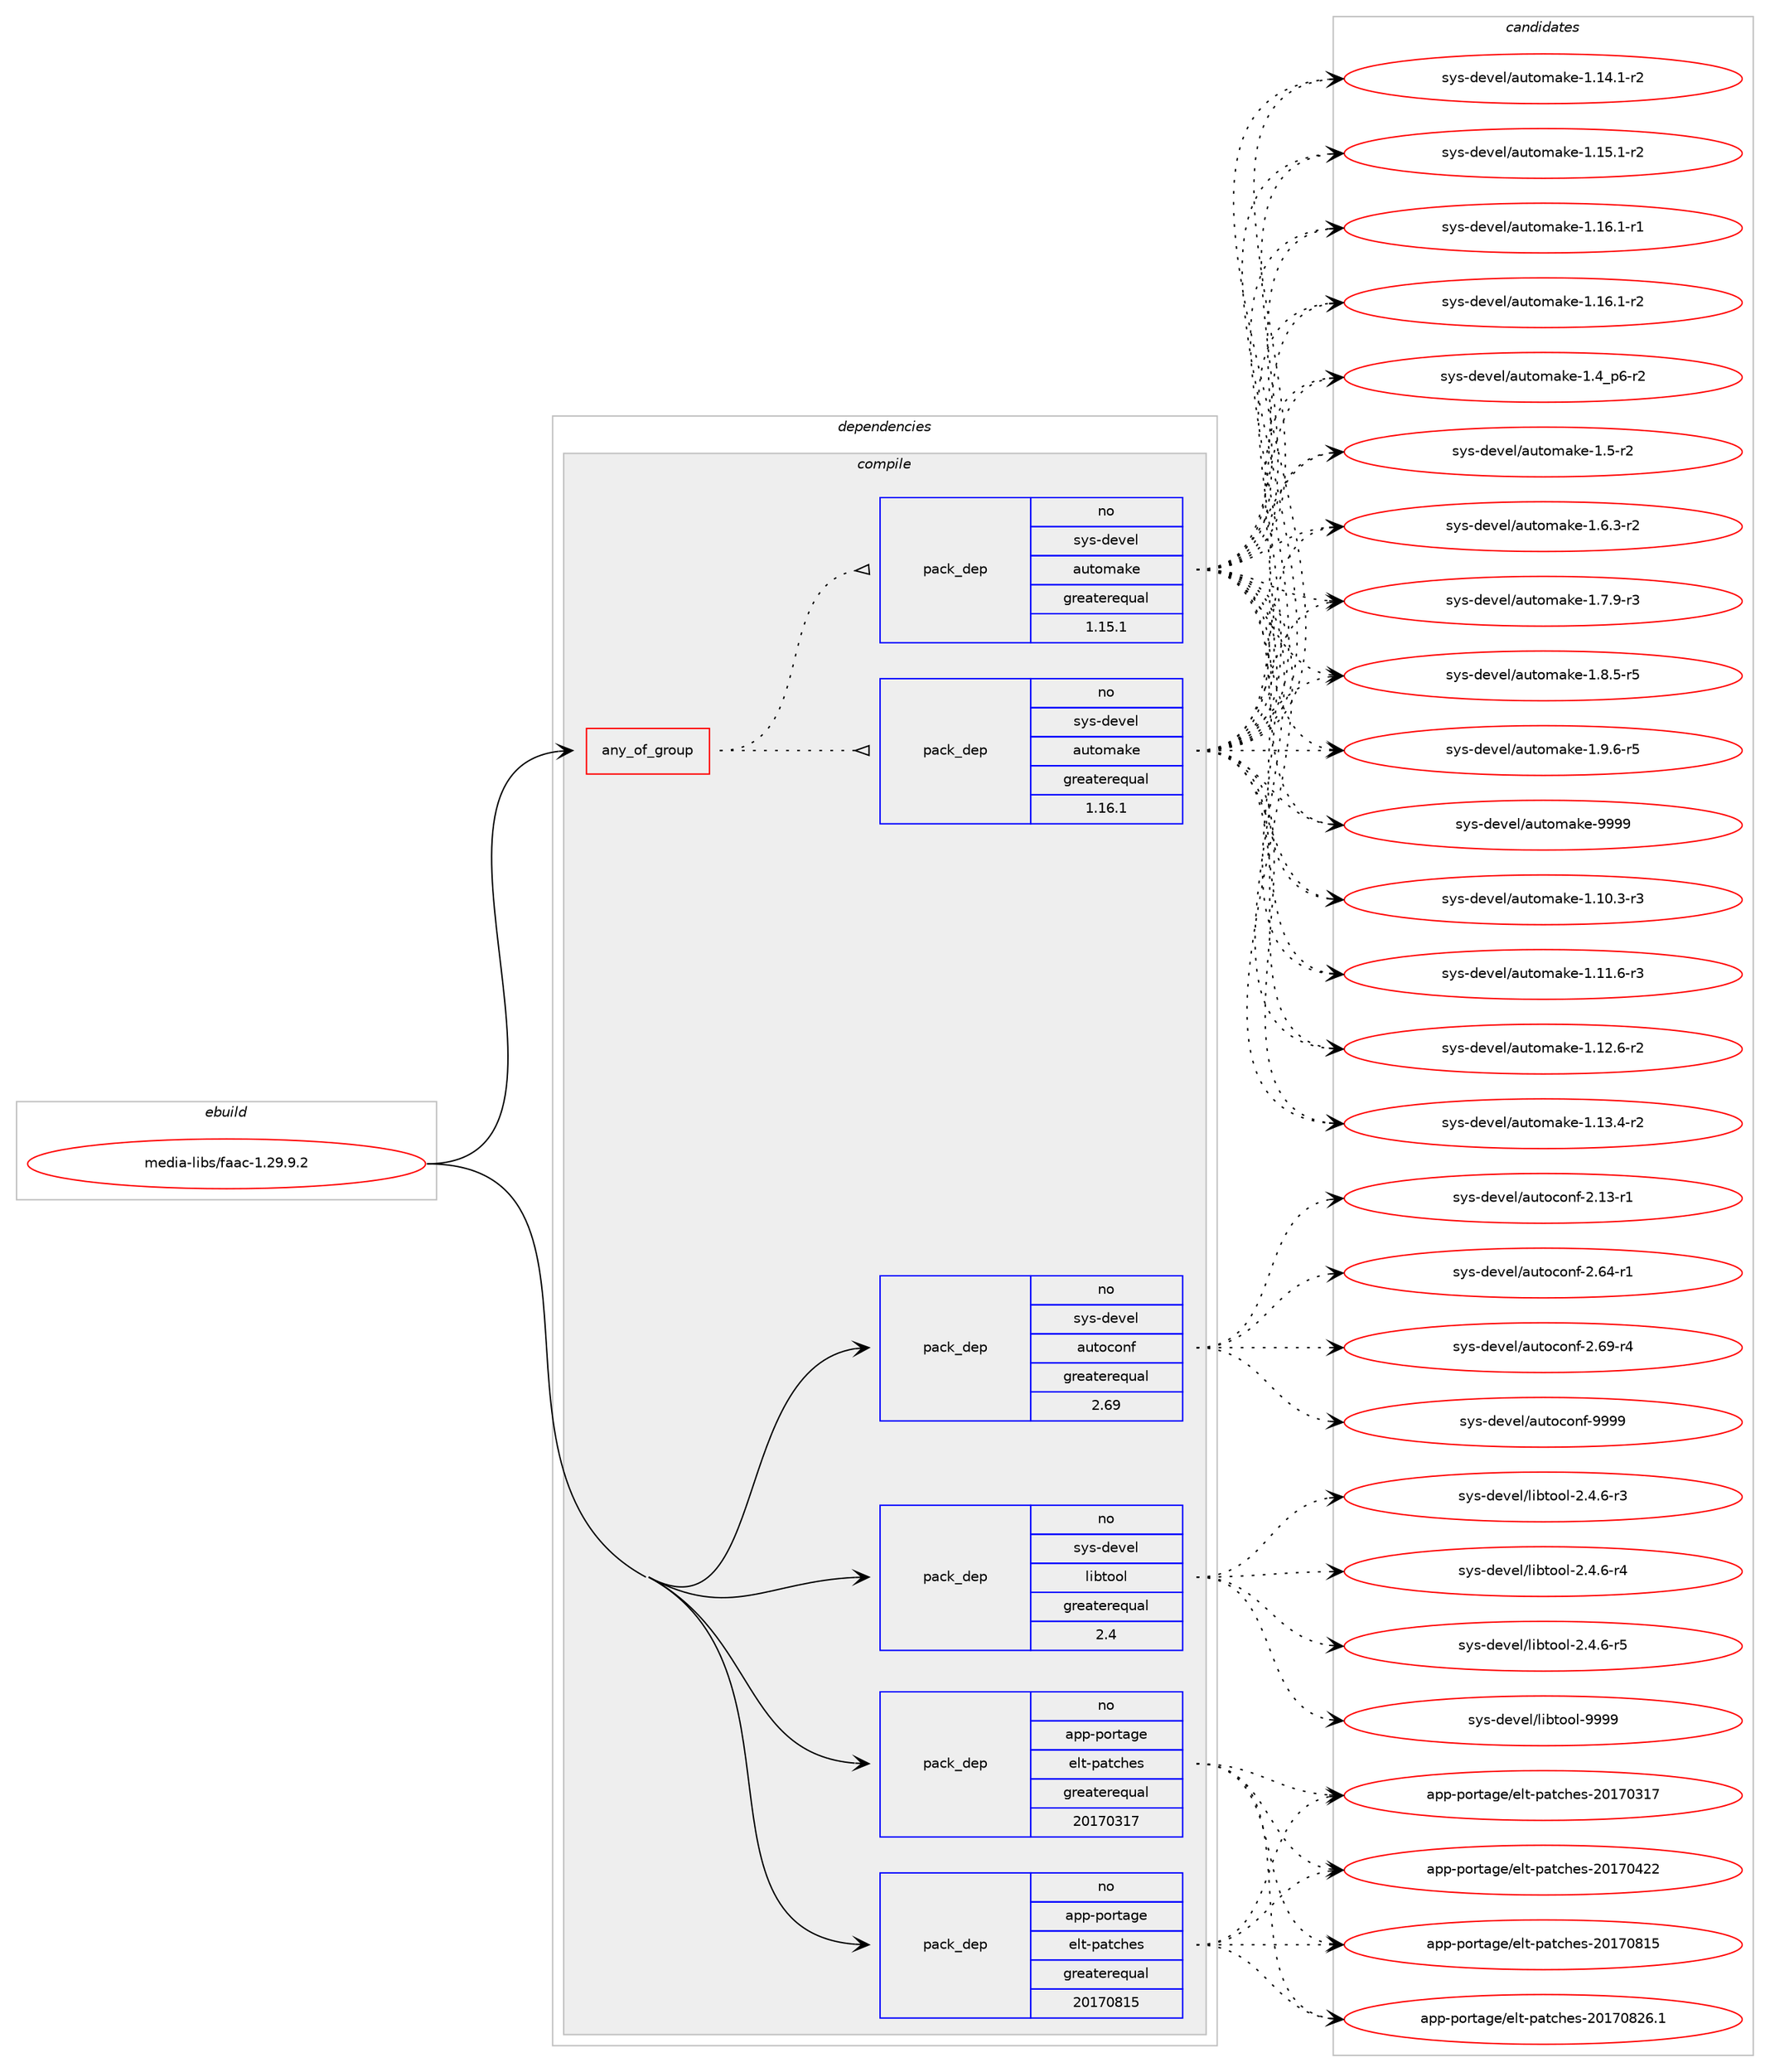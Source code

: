 digraph prolog {

# *************
# Graph options
# *************

newrank=true;
concentrate=true;
compound=true;
graph [rankdir=LR,fontname=Helvetica,fontsize=10,ranksep=1.5];#, ranksep=2.5, nodesep=0.2];
edge  [arrowhead=vee];
node  [fontname=Helvetica,fontsize=10];

# **********
# The ebuild
# **********

subgraph cluster_leftcol {
color=gray;
rank=same;
label=<<i>ebuild</i>>;
id [label="media-libs/faac-1.29.9.2", color=red, width=4, href="../media-libs/faac-1.29.9.2.svg"];
}

# ****************
# The dependencies
# ****************

subgraph cluster_midcol {
color=gray;
label=<<i>dependencies</i>>;
subgraph cluster_compile {
fillcolor="#eeeeee";
style=filled;
label=<<i>compile</i>>;
subgraph any13193 {
dependency784970 [label=<<TABLE BORDER="0" CELLBORDER="1" CELLSPACING="0" CELLPADDING="4"><TR><TD CELLPADDING="10">any_of_group</TD></TR></TABLE>>, shape=none, color=red];subgraph pack580493 {
dependency784971 [label=<<TABLE BORDER="0" CELLBORDER="1" CELLSPACING="0" CELLPADDING="4" WIDTH="220"><TR><TD ROWSPAN="6" CELLPADDING="30">pack_dep</TD></TR><TR><TD WIDTH="110">no</TD></TR><TR><TD>sys-devel</TD></TR><TR><TD>automake</TD></TR><TR><TD>greaterequal</TD></TR><TR><TD>1.16.1</TD></TR></TABLE>>, shape=none, color=blue];
}
dependency784970:e -> dependency784971:w [weight=20,style="dotted",arrowhead="oinv"];
subgraph pack580494 {
dependency784972 [label=<<TABLE BORDER="0" CELLBORDER="1" CELLSPACING="0" CELLPADDING="4" WIDTH="220"><TR><TD ROWSPAN="6" CELLPADDING="30">pack_dep</TD></TR><TR><TD WIDTH="110">no</TD></TR><TR><TD>sys-devel</TD></TR><TR><TD>automake</TD></TR><TR><TD>greaterequal</TD></TR><TR><TD>1.15.1</TD></TR></TABLE>>, shape=none, color=blue];
}
dependency784970:e -> dependency784972:w [weight=20,style="dotted",arrowhead="oinv"];
}
id:e -> dependency784970:w [weight=20,style="solid",arrowhead="vee"];
subgraph pack580495 {
dependency784973 [label=<<TABLE BORDER="0" CELLBORDER="1" CELLSPACING="0" CELLPADDING="4" WIDTH="220"><TR><TD ROWSPAN="6" CELLPADDING="30">pack_dep</TD></TR><TR><TD WIDTH="110">no</TD></TR><TR><TD>app-portage</TD></TR><TR><TD>elt-patches</TD></TR><TR><TD>greaterequal</TD></TR><TR><TD>20170317</TD></TR></TABLE>>, shape=none, color=blue];
}
id:e -> dependency784973:w [weight=20,style="solid",arrowhead="vee"];
subgraph pack580496 {
dependency784974 [label=<<TABLE BORDER="0" CELLBORDER="1" CELLSPACING="0" CELLPADDING="4" WIDTH="220"><TR><TD ROWSPAN="6" CELLPADDING="30">pack_dep</TD></TR><TR><TD WIDTH="110">no</TD></TR><TR><TD>app-portage</TD></TR><TR><TD>elt-patches</TD></TR><TR><TD>greaterequal</TD></TR><TR><TD>20170815</TD></TR></TABLE>>, shape=none, color=blue];
}
id:e -> dependency784974:w [weight=20,style="solid",arrowhead="vee"];
subgraph pack580497 {
dependency784975 [label=<<TABLE BORDER="0" CELLBORDER="1" CELLSPACING="0" CELLPADDING="4" WIDTH="220"><TR><TD ROWSPAN="6" CELLPADDING="30">pack_dep</TD></TR><TR><TD WIDTH="110">no</TD></TR><TR><TD>sys-devel</TD></TR><TR><TD>autoconf</TD></TR><TR><TD>greaterequal</TD></TR><TR><TD>2.69</TD></TR></TABLE>>, shape=none, color=blue];
}
id:e -> dependency784975:w [weight=20,style="solid",arrowhead="vee"];
subgraph pack580498 {
dependency784976 [label=<<TABLE BORDER="0" CELLBORDER="1" CELLSPACING="0" CELLPADDING="4" WIDTH="220"><TR><TD ROWSPAN="6" CELLPADDING="30">pack_dep</TD></TR><TR><TD WIDTH="110">no</TD></TR><TR><TD>sys-devel</TD></TR><TR><TD>libtool</TD></TR><TR><TD>greaterequal</TD></TR><TR><TD>2.4</TD></TR></TABLE>>, shape=none, color=blue];
}
id:e -> dependency784976:w [weight=20,style="solid",arrowhead="vee"];
}
subgraph cluster_compileandrun {
fillcolor="#eeeeee";
style=filled;
label=<<i>compile and run</i>>;
}
subgraph cluster_run {
fillcolor="#eeeeee";
style=filled;
label=<<i>run</i>>;
}
}

# **************
# The candidates
# **************

subgraph cluster_choices {
rank=same;
color=gray;
label=<<i>candidates</i>>;

subgraph choice580493 {
color=black;
nodesep=1;
choice11512111545100101118101108479711711611110997107101454946494846514511451 [label="sys-devel/automake-1.10.3-r3", color=red, width=4,href="../sys-devel/automake-1.10.3-r3.svg"];
choice11512111545100101118101108479711711611110997107101454946494946544511451 [label="sys-devel/automake-1.11.6-r3", color=red, width=4,href="../sys-devel/automake-1.11.6-r3.svg"];
choice11512111545100101118101108479711711611110997107101454946495046544511450 [label="sys-devel/automake-1.12.6-r2", color=red, width=4,href="../sys-devel/automake-1.12.6-r2.svg"];
choice11512111545100101118101108479711711611110997107101454946495146524511450 [label="sys-devel/automake-1.13.4-r2", color=red, width=4,href="../sys-devel/automake-1.13.4-r2.svg"];
choice11512111545100101118101108479711711611110997107101454946495246494511450 [label="sys-devel/automake-1.14.1-r2", color=red, width=4,href="../sys-devel/automake-1.14.1-r2.svg"];
choice11512111545100101118101108479711711611110997107101454946495346494511450 [label="sys-devel/automake-1.15.1-r2", color=red, width=4,href="../sys-devel/automake-1.15.1-r2.svg"];
choice11512111545100101118101108479711711611110997107101454946495446494511449 [label="sys-devel/automake-1.16.1-r1", color=red, width=4,href="../sys-devel/automake-1.16.1-r1.svg"];
choice11512111545100101118101108479711711611110997107101454946495446494511450 [label="sys-devel/automake-1.16.1-r2", color=red, width=4,href="../sys-devel/automake-1.16.1-r2.svg"];
choice115121115451001011181011084797117116111109971071014549465295112544511450 [label="sys-devel/automake-1.4_p6-r2", color=red, width=4,href="../sys-devel/automake-1.4_p6-r2.svg"];
choice11512111545100101118101108479711711611110997107101454946534511450 [label="sys-devel/automake-1.5-r2", color=red, width=4,href="../sys-devel/automake-1.5-r2.svg"];
choice115121115451001011181011084797117116111109971071014549465446514511450 [label="sys-devel/automake-1.6.3-r2", color=red, width=4,href="../sys-devel/automake-1.6.3-r2.svg"];
choice115121115451001011181011084797117116111109971071014549465546574511451 [label="sys-devel/automake-1.7.9-r3", color=red, width=4,href="../sys-devel/automake-1.7.9-r3.svg"];
choice115121115451001011181011084797117116111109971071014549465646534511453 [label="sys-devel/automake-1.8.5-r5", color=red, width=4,href="../sys-devel/automake-1.8.5-r5.svg"];
choice115121115451001011181011084797117116111109971071014549465746544511453 [label="sys-devel/automake-1.9.6-r5", color=red, width=4,href="../sys-devel/automake-1.9.6-r5.svg"];
choice115121115451001011181011084797117116111109971071014557575757 [label="sys-devel/automake-9999", color=red, width=4,href="../sys-devel/automake-9999.svg"];
dependency784971:e -> choice11512111545100101118101108479711711611110997107101454946494846514511451:w [style=dotted,weight="100"];
dependency784971:e -> choice11512111545100101118101108479711711611110997107101454946494946544511451:w [style=dotted,weight="100"];
dependency784971:e -> choice11512111545100101118101108479711711611110997107101454946495046544511450:w [style=dotted,weight="100"];
dependency784971:e -> choice11512111545100101118101108479711711611110997107101454946495146524511450:w [style=dotted,weight="100"];
dependency784971:e -> choice11512111545100101118101108479711711611110997107101454946495246494511450:w [style=dotted,weight="100"];
dependency784971:e -> choice11512111545100101118101108479711711611110997107101454946495346494511450:w [style=dotted,weight="100"];
dependency784971:e -> choice11512111545100101118101108479711711611110997107101454946495446494511449:w [style=dotted,weight="100"];
dependency784971:e -> choice11512111545100101118101108479711711611110997107101454946495446494511450:w [style=dotted,weight="100"];
dependency784971:e -> choice115121115451001011181011084797117116111109971071014549465295112544511450:w [style=dotted,weight="100"];
dependency784971:e -> choice11512111545100101118101108479711711611110997107101454946534511450:w [style=dotted,weight="100"];
dependency784971:e -> choice115121115451001011181011084797117116111109971071014549465446514511450:w [style=dotted,weight="100"];
dependency784971:e -> choice115121115451001011181011084797117116111109971071014549465546574511451:w [style=dotted,weight="100"];
dependency784971:e -> choice115121115451001011181011084797117116111109971071014549465646534511453:w [style=dotted,weight="100"];
dependency784971:e -> choice115121115451001011181011084797117116111109971071014549465746544511453:w [style=dotted,weight="100"];
dependency784971:e -> choice115121115451001011181011084797117116111109971071014557575757:w [style=dotted,weight="100"];
}
subgraph choice580494 {
color=black;
nodesep=1;
choice11512111545100101118101108479711711611110997107101454946494846514511451 [label="sys-devel/automake-1.10.3-r3", color=red, width=4,href="../sys-devel/automake-1.10.3-r3.svg"];
choice11512111545100101118101108479711711611110997107101454946494946544511451 [label="sys-devel/automake-1.11.6-r3", color=red, width=4,href="../sys-devel/automake-1.11.6-r3.svg"];
choice11512111545100101118101108479711711611110997107101454946495046544511450 [label="sys-devel/automake-1.12.6-r2", color=red, width=4,href="../sys-devel/automake-1.12.6-r2.svg"];
choice11512111545100101118101108479711711611110997107101454946495146524511450 [label="sys-devel/automake-1.13.4-r2", color=red, width=4,href="../sys-devel/automake-1.13.4-r2.svg"];
choice11512111545100101118101108479711711611110997107101454946495246494511450 [label="sys-devel/automake-1.14.1-r2", color=red, width=4,href="../sys-devel/automake-1.14.1-r2.svg"];
choice11512111545100101118101108479711711611110997107101454946495346494511450 [label="sys-devel/automake-1.15.1-r2", color=red, width=4,href="../sys-devel/automake-1.15.1-r2.svg"];
choice11512111545100101118101108479711711611110997107101454946495446494511449 [label="sys-devel/automake-1.16.1-r1", color=red, width=4,href="../sys-devel/automake-1.16.1-r1.svg"];
choice11512111545100101118101108479711711611110997107101454946495446494511450 [label="sys-devel/automake-1.16.1-r2", color=red, width=4,href="../sys-devel/automake-1.16.1-r2.svg"];
choice115121115451001011181011084797117116111109971071014549465295112544511450 [label="sys-devel/automake-1.4_p6-r2", color=red, width=4,href="../sys-devel/automake-1.4_p6-r2.svg"];
choice11512111545100101118101108479711711611110997107101454946534511450 [label="sys-devel/automake-1.5-r2", color=red, width=4,href="../sys-devel/automake-1.5-r2.svg"];
choice115121115451001011181011084797117116111109971071014549465446514511450 [label="sys-devel/automake-1.6.3-r2", color=red, width=4,href="../sys-devel/automake-1.6.3-r2.svg"];
choice115121115451001011181011084797117116111109971071014549465546574511451 [label="sys-devel/automake-1.7.9-r3", color=red, width=4,href="../sys-devel/automake-1.7.9-r3.svg"];
choice115121115451001011181011084797117116111109971071014549465646534511453 [label="sys-devel/automake-1.8.5-r5", color=red, width=4,href="../sys-devel/automake-1.8.5-r5.svg"];
choice115121115451001011181011084797117116111109971071014549465746544511453 [label="sys-devel/automake-1.9.6-r5", color=red, width=4,href="../sys-devel/automake-1.9.6-r5.svg"];
choice115121115451001011181011084797117116111109971071014557575757 [label="sys-devel/automake-9999", color=red, width=4,href="../sys-devel/automake-9999.svg"];
dependency784972:e -> choice11512111545100101118101108479711711611110997107101454946494846514511451:w [style=dotted,weight="100"];
dependency784972:e -> choice11512111545100101118101108479711711611110997107101454946494946544511451:w [style=dotted,weight="100"];
dependency784972:e -> choice11512111545100101118101108479711711611110997107101454946495046544511450:w [style=dotted,weight="100"];
dependency784972:e -> choice11512111545100101118101108479711711611110997107101454946495146524511450:w [style=dotted,weight="100"];
dependency784972:e -> choice11512111545100101118101108479711711611110997107101454946495246494511450:w [style=dotted,weight="100"];
dependency784972:e -> choice11512111545100101118101108479711711611110997107101454946495346494511450:w [style=dotted,weight="100"];
dependency784972:e -> choice11512111545100101118101108479711711611110997107101454946495446494511449:w [style=dotted,weight="100"];
dependency784972:e -> choice11512111545100101118101108479711711611110997107101454946495446494511450:w [style=dotted,weight="100"];
dependency784972:e -> choice115121115451001011181011084797117116111109971071014549465295112544511450:w [style=dotted,weight="100"];
dependency784972:e -> choice11512111545100101118101108479711711611110997107101454946534511450:w [style=dotted,weight="100"];
dependency784972:e -> choice115121115451001011181011084797117116111109971071014549465446514511450:w [style=dotted,weight="100"];
dependency784972:e -> choice115121115451001011181011084797117116111109971071014549465546574511451:w [style=dotted,weight="100"];
dependency784972:e -> choice115121115451001011181011084797117116111109971071014549465646534511453:w [style=dotted,weight="100"];
dependency784972:e -> choice115121115451001011181011084797117116111109971071014549465746544511453:w [style=dotted,weight="100"];
dependency784972:e -> choice115121115451001011181011084797117116111109971071014557575757:w [style=dotted,weight="100"];
}
subgraph choice580495 {
color=black;
nodesep=1;
choice97112112451121111141169710310147101108116451129711699104101115455048495548514955 [label="app-portage/elt-patches-20170317", color=red, width=4,href="../app-portage/elt-patches-20170317.svg"];
choice97112112451121111141169710310147101108116451129711699104101115455048495548525050 [label="app-portage/elt-patches-20170422", color=red, width=4,href="../app-portage/elt-patches-20170422.svg"];
choice97112112451121111141169710310147101108116451129711699104101115455048495548564953 [label="app-portage/elt-patches-20170815", color=red, width=4,href="../app-portage/elt-patches-20170815.svg"];
choice971121124511211111411697103101471011081164511297116991041011154550484955485650544649 [label="app-portage/elt-patches-20170826.1", color=red, width=4,href="../app-portage/elt-patches-20170826.1.svg"];
dependency784973:e -> choice97112112451121111141169710310147101108116451129711699104101115455048495548514955:w [style=dotted,weight="100"];
dependency784973:e -> choice97112112451121111141169710310147101108116451129711699104101115455048495548525050:w [style=dotted,weight="100"];
dependency784973:e -> choice97112112451121111141169710310147101108116451129711699104101115455048495548564953:w [style=dotted,weight="100"];
dependency784973:e -> choice971121124511211111411697103101471011081164511297116991041011154550484955485650544649:w [style=dotted,weight="100"];
}
subgraph choice580496 {
color=black;
nodesep=1;
choice97112112451121111141169710310147101108116451129711699104101115455048495548514955 [label="app-portage/elt-patches-20170317", color=red, width=4,href="../app-portage/elt-patches-20170317.svg"];
choice97112112451121111141169710310147101108116451129711699104101115455048495548525050 [label="app-portage/elt-patches-20170422", color=red, width=4,href="../app-portage/elt-patches-20170422.svg"];
choice97112112451121111141169710310147101108116451129711699104101115455048495548564953 [label="app-portage/elt-patches-20170815", color=red, width=4,href="../app-portage/elt-patches-20170815.svg"];
choice971121124511211111411697103101471011081164511297116991041011154550484955485650544649 [label="app-portage/elt-patches-20170826.1", color=red, width=4,href="../app-portage/elt-patches-20170826.1.svg"];
dependency784974:e -> choice97112112451121111141169710310147101108116451129711699104101115455048495548514955:w [style=dotted,weight="100"];
dependency784974:e -> choice97112112451121111141169710310147101108116451129711699104101115455048495548525050:w [style=dotted,weight="100"];
dependency784974:e -> choice97112112451121111141169710310147101108116451129711699104101115455048495548564953:w [style=dotted,weight="100"];
dependency784974:e -> choice971121124511211111411697103101471011081164511297116991041011154550484955485650544649:w [style=dotted,weight="100"];
}
subgraph choice580497 {
color=black;
nodesep=1;
choice1151211154510010111810110847971171161119911111010245504649514511449 [label="sys-devel/autoconf-2.13-r1", color=red, width=4,href="../sys-devel/autoconf-2.13-r1.svg"];
choice1151211154510010111810110847971171161119911111010245504654524511449 [label="sys-devel/autoconf-2.64-r1", color=red, width=4,href="../sys-devel/autoconf-2.64-r1.svg"];
choice1151211154510010111810110847971171161119911111010245504654574511452 [label="sys-devel/autoconf-2.69-r4", color=red, width=4,href="../sys-devel/autoconf-2.69-r4.svg"];
choice115121115451001011181011084797117116111991111101024557575757 [label="sys-devel/autoconf-9999", color=red, width=4,href="../sys-devel/autoconf-9999.svg"];
dependency784975:e -> choice1151211154510010111810110847971171161119911111010245504649514511449:w [style=dotted,weight="100"];
dependency784975:e -> choice1151211154510010111810110847971171161119911111010245504654524511449:w [style=dotted,weight="100"];
dependency784975:e -> choice1151211154510010111810110847971171161119911111010245504654574511452:w [style=dotted,weight="100"];
dependency784975:e -> choice115121115451001011181011084797117116111991111101024557575757:w [style=dotted,weight="100"];
}
subgraph choice580498 {
color=black;
nodesep=1;
choice1151211154510010111810110847108105981161111111084550465246544511451 [label="sys-devel/libtool-2.4.6-r3", color=red, width=4,href="../sys-devel/libtool-2.4.6-r3.svg"];
choice1151211154510010111810110847108105981161111111084550465246544511452 [label="sys-devel/libtool-2.4.6-r4", color=red, width=4,href="../sys-devel/libtool-2.4.6-r4.svg"];
choice1151211154510010111810110847108105981161111111084550465246544511453 [label="sys-devel/libtool-2.4.6-r5", color=red, width=4,href="../sys-devel/libtool-2.4.6-r5.svg"];
choice1151211154510010111810110847108105981161111111084557575757 [label="sys-devel/libtool-9999", color=red, width=4,href="../sys-devel/libtool-9999.svg"];
dependency784976:e -> choice1151211154510010111810110847108105981161111111084550465246544511451:w [style=dotted,weight="100"];
dependency784976:e -> choice1151211154510010111810110847108105981161111111084550465246544511452:w [style=dotted,weight="100"];
dependency784976:e -> choice1151211154510010111810110847108105981161111111084550465246544511453:w [style=dotted,weight="100"];
dependency784976:e -> choice1151211154510010111810110847108105981161111111084557575757:w [style=dotted,weight="100"];
}
}

}
